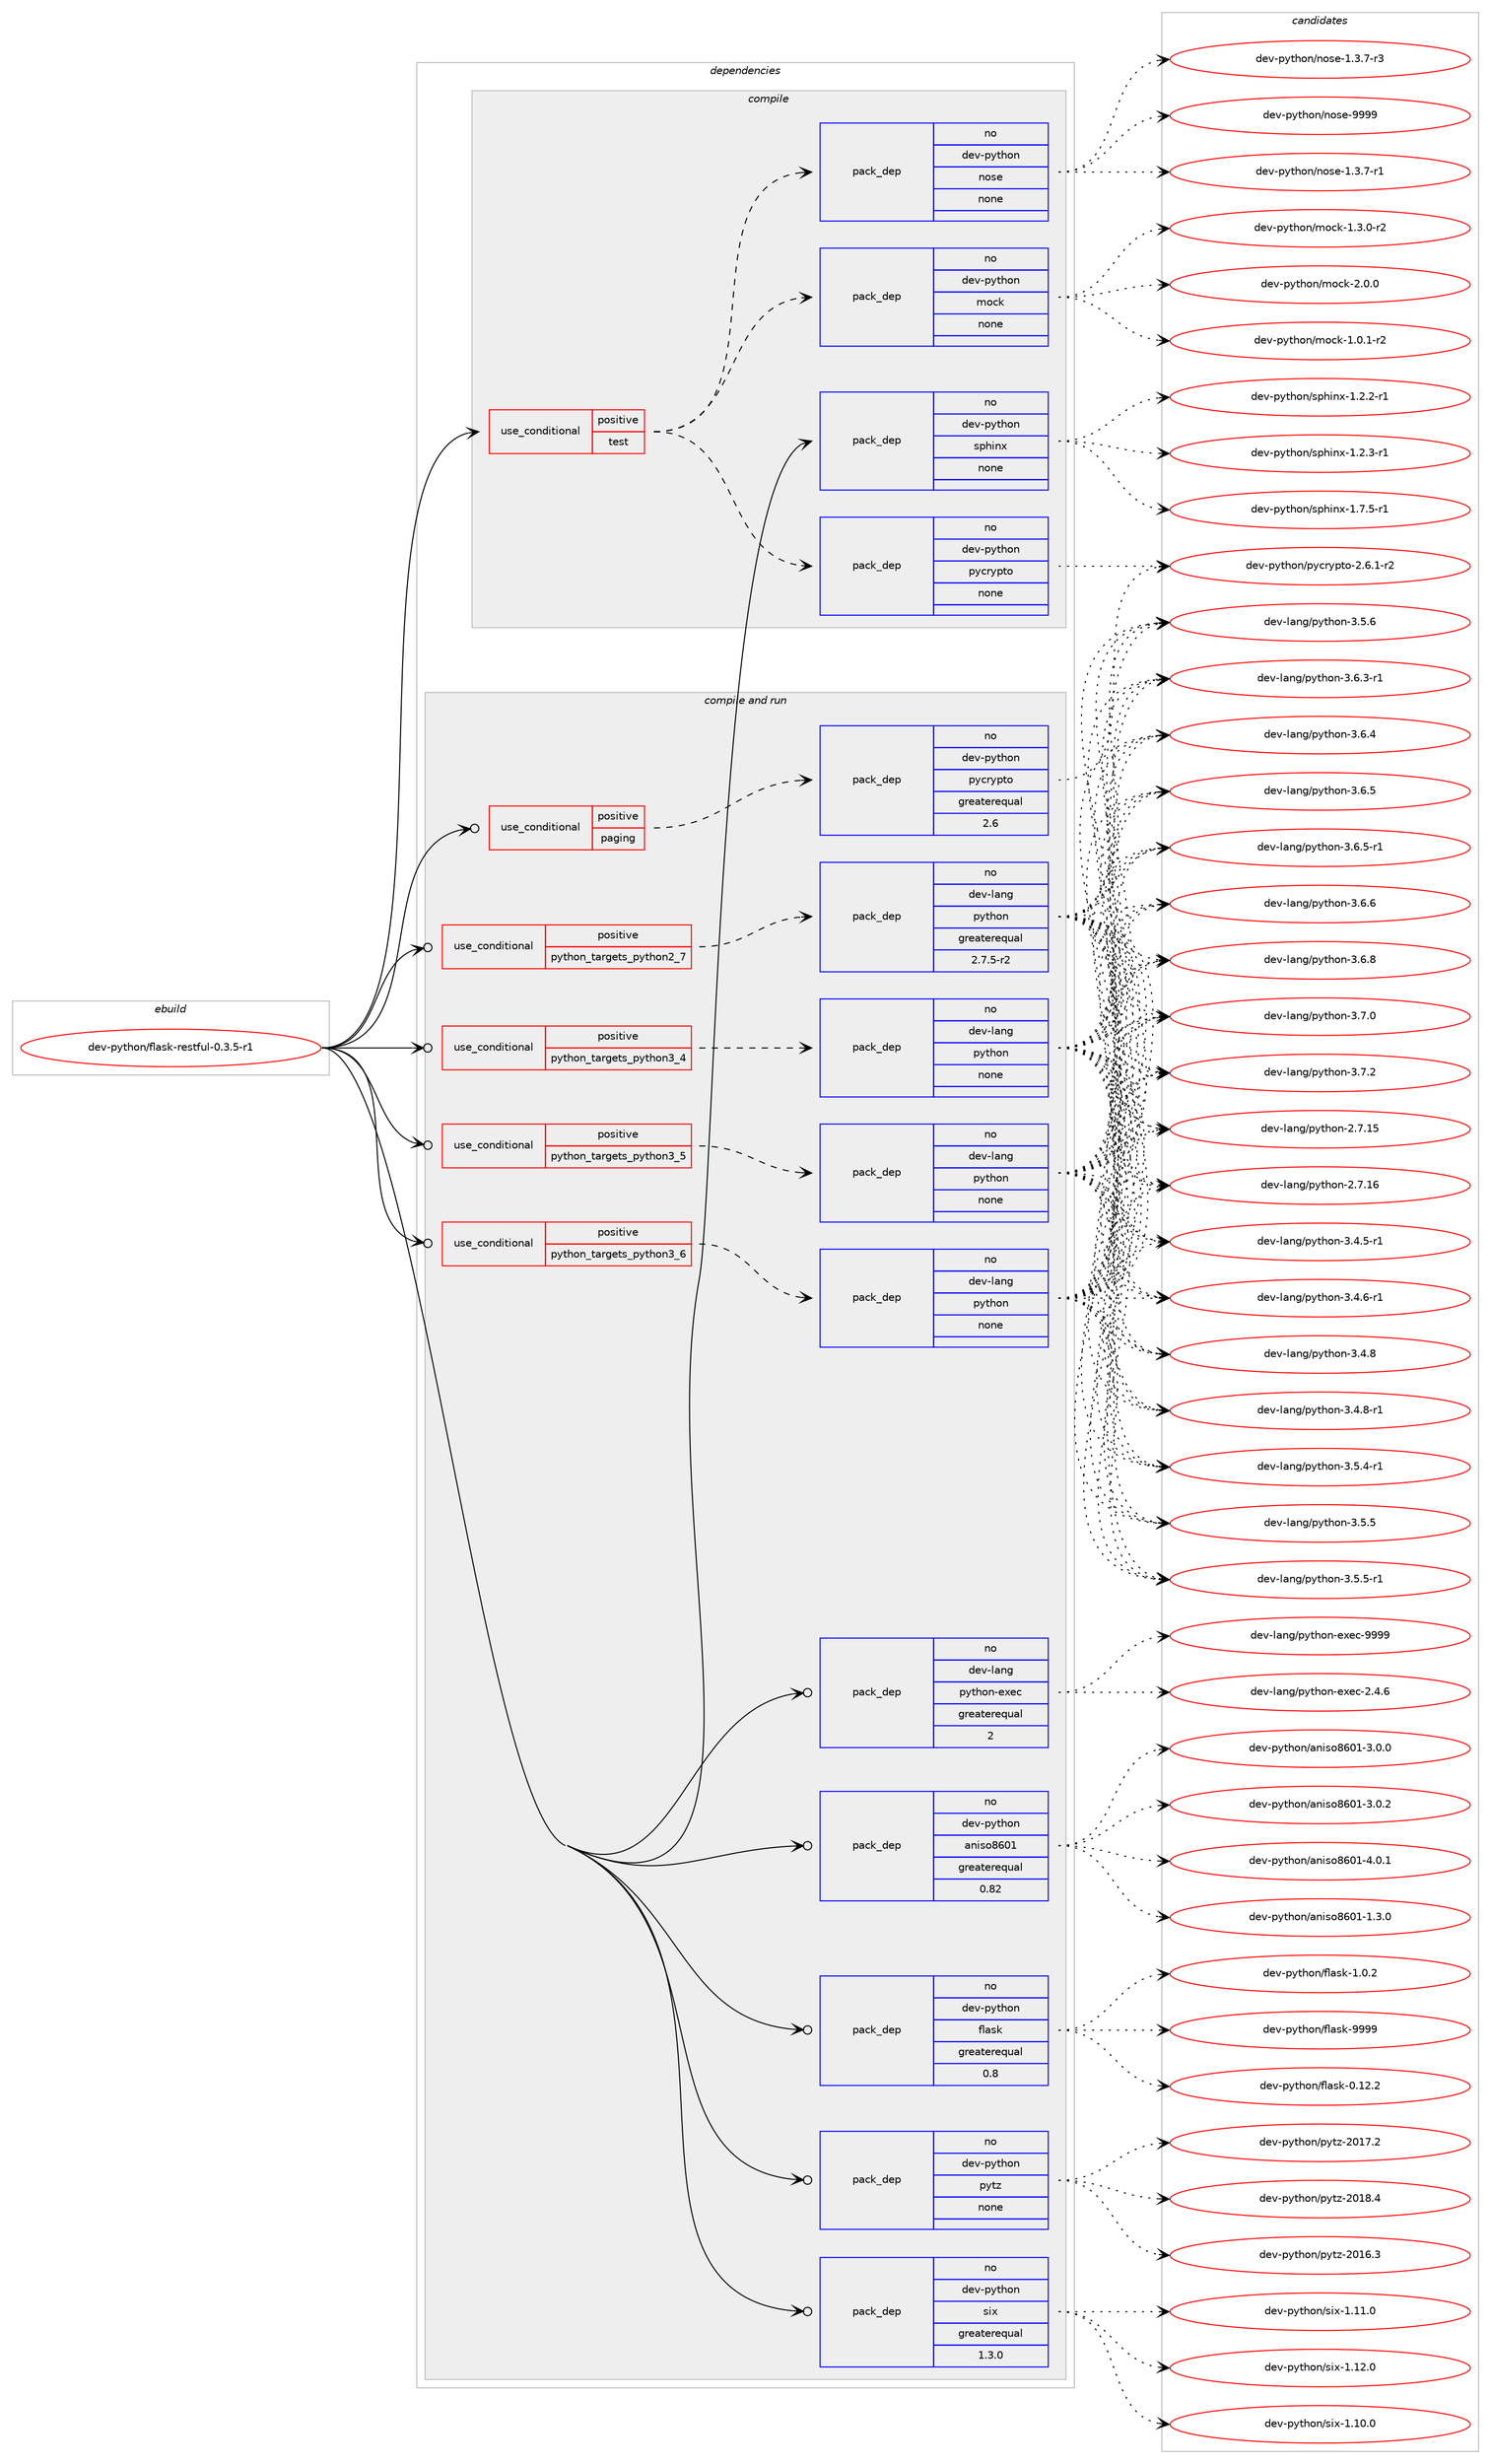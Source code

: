 digraph prolog {

# *************
# Graph options
# *************

newrank=true;
concentrate=true;
compound=true;
graph [rankdir=LR,fontname=Helvetica,fontsize=10,ranksep=1.5];#, ranksep=2.5, nodesep=0.2];
edge  [arrowhead=vee];
node  [fontname=Helvetica,fontsize=10];

# **********
# The ebuild
# **********

subgraph cluster_leftcol {
color=gray;
rank=same;
label=<<i>ebuild</i>>;
id [label="dev-python/flask-restful-0.3.5-r1", color=red, width=4, href="../dev-python/flask-restful-0.3.5-r1.svg"];
}

# ****************
# The dependencies
# ****************

subgraph cluster_midcol {
color=gray;
label=<<i>dependencies</i>>;
subgraph cluster_compile {
fillcolor="#eeeeee";
style=filled;
label=<<i>compile</i>>;
subgraph cond374498 {
dependency1409836 [label=<<TABLE BORDER="0" CELLBORDER="1" CELLSPACING="0" CELLPADDING="4"><TR><TD ROWSPAN="3" CELLPADDING="10">use_conditional</TD></TR><TR><TD>positive</TD></TR><TR><TD>test</TD></TR></TABLE>>, shape=none, color=red];
subgraph pack1012079 {
dependency1409837 [label=<<TABLE BORDER="0" CELLBORDER="1" CELLSPACING="0" CELLPADDING="4" WIDTH="220"><TR><TD ROWSPAN="6" CELLPADDING="30">pack_dep</TD></TR><TR><TD WIDTH="110">no</TD></TR><TR><TD>dev-python</TD></TR><TR><TD>mock</TD></TR><TR><TD>none</TD></TR><TR><TD></TD></TR></TABLE>>, shape=none, color=blue];
}
dependency1409836:e -> dependency1409837:w [weight=20,style="dashed",arrowhead="vee"];
subgraph pack1012080 {
dependency1409838 [label=<<TABLE BORDER="0" CELLBORDER="1" CELLSPACING="0" CELLPADDING="4" WIDTH="220"><TR><TD ROWSPAN="6" CELLPADDING="30">pack_dep</TD></TR><TR><TD WIDTH="110">no</TD></TR><TR><TD>dev-python</TD></TR><TR><TD>nose</TD></TR><TR><TD>none</TD></TR><TR><TD></TD></TR></TABLE>>, shape=none, color=blue];
}
dependency1409836:e -> dependency1409838:w [weight=20,style="dashed",arrowhead="vee"];
subgraph pack1012081 {
dependency1409839 [label=<<TABLE BORDER="0" CELLBORDER="1" CELLSPACING="0" CELLPADDING="4" WIDTH="220"><TR><TD ROWSPAN="6" CELLPADDING="30">pack_dep</TD></TR><TR><TD WIDTH="110">no</TD></TR><TR><TD>dev-python</TD></TR><TR><TD>pycrypto</TD></TR><TR><TD>none</TD></TR><TR><TD></TD></TR></TABLE>>, shape=none, color=blue];
}
dependency1409836:e -> dependency1409839:w [weight=20,style="dashed",arrowhead="vee"];
}
id:e -> dependency1409836:w [weight=20,style="solid",arrowhead="vee"];
subgraph pack1012082 {
dependency1409840 [label=<<TABLE BORDER="0" CELLBORDER="1" CELLSPACING="0" CELLPADDING="4" WIDTH="220"><TR><TD ROWSPAN="6" CELLPADDING="30">pack_dep</TD></TR><TR><TD WIDTH="110">no</TD></TR><TR><TD>dev-python</TD></TR><TR><TD>sphinx</TD></TR><TR><TD>none</TD></TR><TR><TD></TD></TR></TABLE>>, shape=none, color=blue];
}
id:e -> dependency1409840:w [weight=20,style="solid",arrowhead="vee"];
}
subgraph cluster_compileandrun {
fillcolor="#eeeeee";
style=filled;
label=<<i>compile and run</i>>;
subgraph cond374499 {
dependency1409841 [label=<<TABLE BORDER="0" CELLBORDER="1" CELLSPACING="0" CELLPADDING="4"><TR><TD ROWSPAN="3" CELLPADDING="10">use_conditional</TD></TR><TR><TD>positive</TD></TR><TR><TD>paging</TD></TR></TABLE>>, shape=none, color=red];
subgraph pack1012083 {
dependency1409842 [label=<<TABLE BORDER="0" CELLBORDER="1" CELLSPACING="0" CELLPADDING="4" WIDTH="220"><TR><TD ROWSPAN="6" CELLPADDING="30">pack_dep</TD></TR><TR><TD WIDTH="110">no</TD></TR><TR><TD>dev-python</TD></TR><TR><TD>pycrypto</TD></TR><TR><TD>greaterequal</TD></TR><TR><TD>2.6</TD></TR></TABLE>>, shape=none, color=blue];
}
dependency1409841:e -> dependency1409842:w [weight=20,style="dashed",arrowhead="vee"];
}
id:e -> dependency1409841:w [weight=20,style="solid",arrowhead="odotvee"];
subgraph cond374500 {
dependency1409843 [label=<<TABLE BORDER="0" CELLBORDER="1" CELLSPACING="0" CELLPADDING="4"><TR><TD ROWSPAN="3" CELLPADDING="10">use_conditional</TD></TR><TR><TD>positive</TD></TR><TR><TD>python_targets_python2_7</TD></TR></TABLE>>, shape=none, color=red];
subgraph pack1012084 {
dependency1409844 [label=<<TABLE BORDER="0" CELLBORDER="1" CELLSPACING="0" CELLPADDING="4" WIDTH="220"><TR><TD ROWSPAN="6" CELLPADDING="30">pack_dep</TD></TR><TR><TD WIDTH="110">no</TD></TR><TR><TD>dev-lang</TD></TR><TR><TD>python</TD></TR><TR><TD>greaterequal</TD></TR><TR><TD>2.7.5-r2</TD></TR></TABLE>>, shape=none, color=blue];
}
dependency1409843:e -> dependency1409844:w [weight=20,style="dashed",arrowhead="vee"];
}
id:e -> dependency1409843:w [weight=20,style="solid",arrowhead="odotvee"];
subgraph cond374501 {
dependency1409845 [label=<<TABLE BORDER="0" CELLBORDER="1" CELLSPACING="0" CELLPADDING="4"><TR><TD ROWSPAN="3" CELLPADDING="10">use_conditional</TD></TR><TR><TD>positive</TD></TR><TR><TD>python_targets_python3_4</TD></TR></TABLE>>, shape=none, color=red];
subgraph pack1012085 {
dependency1409846 [label=<<TABLE BORDER="0" CELLBORDER="1" CELLSPACING="0" CELLPADDING="4" WIDTH="220"><TR><TD ROWSPAN="6" CELLPADDING="30">pack_dep</TD></TR><TR><TD WIDTH="110">no</TD></TR><TR><TD>dev-lang</TD></TR><TR><TD>python</TD></TR><TR><TD>none</TD></TR><TR><TD></TD></TR></TABLE>>, shape=none, color=blue];
}
dependency1409845:e -> dependency1409846:w [weight=20,style="dashed",arrowhead="vee"];
}
id:e -> dependency1409845:w [weight=20,style="solid",arrowhead="odotvee"];
subgraph cond374502 {
dependency1409847 [label=<<TABLE BORDER="0" CELLBORDER="1" CELLSPACING="0" CELLPADDING="4"><TR><TD ROWSPAN="3" CELLPADDING="10">use_conditional</TD></TR><TR><TD>positive</TD></TR><TR><TD>python_targets_python3_5</TD></TR></TABLE>>, shape=none, color=red];
subgraph pack1012086 {
dependency1409848 [label=<<TABLE BORDER="0" CELLBORDER="1" CELLSPACING="0" CELLPADDING="4" WIDTH="220"><TR><TD ROWSPAN="6" CELLPADDING="30">pack_dep</TD></TR><TR><TD WIDTH="110">no</TD></TR><TR><TD>dev-lang</TD></TR><TR><TD>python</TD></TR><TR><TD>none</TD></TR><TR><TD></TD></TR></TABLE>>, shape=none, color=blue];
}
dependency1409847:e -> dependency1409848:w [weight=20,style="dashed",arrowhead="vee"];
}
id:e -> dependency1409847:w [weight=20,style="solid",arrowhead="odotvee"];
subgraph cond374503 {
dependency1409849 [label=<<TABLE BORDER="0" CELLBORDER="1" CELLSPACING="0" CELLPADDING="4"><TR><TD ROWSPAN="3" CELLPADDING="10">use_conditional</TD></TR><TR><TD>positive</TD></TR><TR><TD>python_targets_python3_6</TD></TR></TABLE>>, shape=none, color=red];
subgraph pack1012087 {
dependency1409850 [label=<<TABLE BORDER="0" CELLBORDER="1" CELLSPACING="0" CELLPADDING="4" WIDTH="220"><TR><TD ROWSPAN="6" CELLPADDING="30">pack_dep</TD></TR><TR><TD WIDTH="110">no</TD></TR><TR><TD>dev-lang</TD></TR><TR><TD>python</TD></TR><TR><TD>none</TD></TR><TR><TD></TD></TR></TABLE>>, shape=none, color=blue];
}
dependency1409849:e -> dependency1409850:w [weight=20,style="dashed",arrowhead="vee"];
}
id:e -> dependency1409849:w [weight=20,style="solid",arrowhead="odotvee"];
subgraph pack1012088 {
dependency1409851 [label=<<TABLE BORDER="0" CELLBORDER="1" CELLSPACING="0" CELLPADDING="4" WIDTH="220"><TR><TD ROWSPAN="6" CELLPADDING="30">pack_dep</TD></TR><TR><TD WIDTH="110">no</TD></TR><TR><TD>dev-lang</TD></TR><TR><TD>python-exec</TD></TR><TR><TD>greaterequal</TD></TR><TR><TD>2</TD></TR></TABLE>>, shape=none, color=blue];
}
id:e -> dependency1409851:w [weight=20,style="solid",arrowhead="odotvee"];
subgraph pack1012089 {
dependency1409852 [label=<<TABLE BORDER="0" CELLBORDER="1" CELLSPACING="0" CELLPADDING="4" WIDTH="220"><TR><TD ROWSPAN="6" CELLPADDING="30">pack_dep</TD></TR><TR><TD WIDTH="110">no</TD></TR><TR><TD>dev-python</TD></TR><TR><TD>aniso8601</TD></TR><TR><TD>greaterequal</TD></TR><TR><TD>0.82</TD></TR></TABLE>>, shape=none, color=blue];
}
id:e -> dependency1409852:w [weight=20,style="solid",arrowhead="odotvee"];
subgraph pack1012090 {
dependency1409853 [label=<<TABLE BORDER="0" CELLBORDER="1" CELLSPACING="0" CELLPADDING="4" WIDTH="220"><TR><TD ROWSPAN="6" CELLPADDING="30">pack_dep</TD></TR><TR><TD WIDTH="110">no</TD></TR><TR><TD>dev-python</TD></TR><TR><TD>flask</TD></TR><TR><TD>greaterequal</TD></TR><TR><TD>0.8</TD></TR></TABLE>>, shape=none, color=blue];
}
id:e -> dependency1409853:w [weight=20,style="solid",arrowhead="odotvee"];
subgraph pack1012091 {
dependency1409854 [label=<<TABLE BORDER="0" CELLBORDER="1" CELLSPACING="0" CELLPADDING="4" WIDTH="220"><TR><TD ROWSPAN="6" CELLPADDING="30">pack_dep</TD></TR><TR><TD WIDTH="110">no</TD></TR><TR><TD>dev-python</TD></TR><TR><TD>pytz</TD></TR><TR><TD>none</TD></TR><TR><TD></TD></TR></TABLE>>, shape=none, color=blue];
}
id:e -> dependency1409854:w [weight=20,style="solid",arrowhead="odotvee"];
subgraph pack1012092 {
dependency1409855 [label=<<TABLE BORDER="0" CELLBORDER="1" CELLSPACING="0" CELLPADDING="4" WIDTH="220"><TR><TD ROWSPAN="6" CELLPADDING="30">pack_dep</TD></TR><TR><TD WIDTH="110">no</TD></TR><TR><TD>dev-python</TD></TR><TR><TD>six</TD></TR><TR><TD>greaterequal</TD></TR><TR><TD>1.3.0</TD></TR></TABLE>>, shape=none, color=blue];
}
id:e -> dependency1409855:w [weight=20,style="solid",arrowhead="odotvee"];
}
subgraph cluster_run {
fillcolor="#eeeeee";
style=filled;
label=<<i>run</i>>;
}
}

# **************
# The candidates
# **************

subgraph cluster_choices {
rank=same;
color=gray;
label=<<i>candidates</i>>;

subgraph choice1012079 {
color=black;
nodesep=1;
choice1001011184511212111610411111047109111991074549464846494511450 [label="dev-python/mock-1.0.1-r2", color=red, width=4,href="../dev-python/mock-1.0.1-r2.svg"];
choice1001011184511212111610411111047109111991074549465146484511450 [label="dev-python/mock-1.3.0-r2", color=red, width=4,href="../dev-python/mock-1.3.0-r2.svg"];
choice100101118451121211161041111104710911199107455046484648 [label="dev-python/mock-2.0.0", color=red, width=4,href="../dev-python/mock-2.0.0.svg"];
dependency1409837:e -> choice1001011184511212111610411111047109111991074549464846494511450:w [style=dotted,weight="100"];
dependency1409837:e -> choice1001011184511212111610411111047109111991074549465146484511450:w [style=dotted,weight="100"];
dependency1409837:e -> choice100101118451121211161041111104710911199107455046484648:w [style=dotted,weight="100"];
}
subgraph choice1012080 {
color=black;
nodesep=1;
choice10010111845112121116104111110471101111151014549465146554511449 [label="dev-python/nose-1.3.7-r1", color=red, width=4,href="../dev-python/nose-1.3.7-r1.svg"];
choice10010111845112121116104111110471101111151014549465146554511451 [label="dev-python/nose-1.3.7-r3", color=red, width=4,href="../dev-python/nose-1.3.7-r3.svg"];
choice10010111845112121116104111110471101111151014557575757 [label="dev-python/nose-9999", color=red, width=4,href="../dev-python/nose-9999.svg"];
dependency1409838:e -> choice10010111845112121116104111110471101111151014549465146554511449:w [style=dotted,weight="100"];
dependency1409838:e -> choice10010111845112121116104111110471101111151014549465146554511451:w [style=dotted,weight="100"];
dependency1409838:e -> choice10010111845112121116104111110471101111151014557575757:w [style=dotted,weight="100"];
}
subgraph choice1012081 {
color=black;
nodesep=1;
choice1001011184511212111610411111047112121991141211121161114550465446494511450 [label="dev-python/pycrypto-2.6.1-r2", color=red, width=4,href="../dev-python/pycrypto-2.6.1-r2.svg"];
dependency1409839:e -> choice1001011184511212111610411111047112121991141211121161114550465446494511450:w [style=dotted,weight="100"];
}
subgraph choice1012082 {
color=black;
nodesep=1;
choice10010111845112121116104111110471151121041051101204549465046504511449 [label="dev-python/sphinx-1.2.2-r1", color=red, width=4,href="../dev-python/sphinx-1.2.2-r1.svg"];
choice10010111845112121116104111110471151121041051101204549465046514511449 [label="dev-python/sphinx-1.2.3-r1", color=red, width=4,href="../dev-python/sphinx-1.2.3-r1.svg"];
choice10010111845112121116104111110471151121041051101204549465546534511449 [label="dev-python/sphinx-1.7.5-r1", color=red, width=4,href="../dev-python/sphinx-1.7.5-r1.svg"];
dependency1409840:e -> choice10010111845112121116104111110471151121041051101204549465046504511449:w [style=dotted,weight="100"];
dependency1409840:e -> choice10010111845112121116104111110471151121041051101204549465046514511449:w [style=dotted,weight="100"];
dependency1409840:e -> choice10010111845112121116104111110471151121041051101204549465546534511449:w [style=dotted,weight="100"];
}
subgraph choice1012083 {
color=black;
nodesep=1;
choice1001011184511212111610411111047112121991141211121161114550465446494511450 [label="dev-python/pycrypto-2.6.1-r2", color=red, width=4,href="../dev-python/pycrypto-2.6.1-r2.svg"];
dependency1409842:e -> choice1001011184511212111610411111047112121991141211121161114550465446494511450:w [style=dotted,weight="100"];
}
subgraph choice1012084 {
color=black;
nodesep=1;
choice10010111845108971101034711212111610411111045504655464953 [label="dev-lang/python-2.7.15", color=red, width=4,href="../dev-lang/python-2.7.15.svg"];
choice10010111845108971101034711212111610411111045504655464954 [label="dev-lang/python-2.7.16", color=red, width=4,href="../dev-lang/python-2.7.16.svg"];
choice1001011184510897110103471121211161041111104551465246534511449 [label="dev-lang/python-3.4.5-r1", color=red, width=4,href="../dev-lang/python-3.4.5-r1.svg"];
choice1001011184510897110103471121211161041111104551465246544511449 [label="dev-lang/python-3.4.6-r1", color=red, width=4,href="../dev-lang/python-3.4.6-r1.svg"];
choice100101118451089711010347112121116104111110455146524656 [label="dev-lang/python-3.4.8", color=red, width=4,href="../dev-lang/python-3.4.8.svg"];
choice1001011184510897110103471121211161041111104551465246564511449 [label="dev-lang/python-3.4.8-r1", color=red, width=4,href="../dev-lang/python-3.4.8-r1.svg"];
choice1001011184510897110103471121211161041111104551465346524511449 [label="dev-lang/python-3.5.4-r1", color=red, width=4,href="../dev-lang/python-3.5.4-r1.svg"];
choice100101118451089711010347112121116104111110455146534653 [label="dev-lang/python-3.5.5", color=red, width=4,href="../dev-lang/python-3.5.5.svg"];
choice1001011184510897110103471121211161041111104551465346534511449 [label="dev-lang/python-3.5.5-r1", color=red, width=4,href="../dev-lang/python-3.5.5-r1.svg"];
choice100101118451089711010347112121116104111110455146534654 [label="dev-lang/python-3.5.6", color=red, width=4,href="../dev-lang/python-3.5.6.svg"];
choice1001011184510897110103471121211161041111104551465446514511449 [label="dev-lang/python-3.6.3-r1", color=red, width=4,href="../dev-lang/python-3.6.3-r1.svg"];
choice100101118451089711010347112121116104111110455146544652 [label="dev-lang/python-3.6.4", color=red, width=4,href="../dev-lang/python-3.6.4.svg"];
choice100101118451089711010347112121116104111110455146544653 [label="dev-lang/python-3.6.5", color=red, width=4,href="../dev-lang/python-3.6.5.svg"];
choice1001011184510897110103471121211161041111104551465446534511449 [label="dev-lang/python-3.6.5-r1", color=red, width=4,href="../dev-lang/python-3.6.5-r1.svg"];
choice100101118451089711010347112121116104111110455146544654 [label="dev-lang/python-3.6.6", color=red, width=4,href="../dev-lang/python-3.6.6.svg"];
choice100101118451089711010347112121116104111110455146544656 [label="dev-lang/python-3.6.8", color=red, width=4,href="../dev-lang/python-3.6.8.svg"];
choice100101118451089711010347112121116104111110455146554648 [label="dev-lang/python-3.7.0", color=red, width=4,href="../dev-lang/python-3.7.0.svg"];
choice100101118451089711010347112121116104111110455146554650 [label="dev-lang/python-3.7.2", color=red, width=4,href="../dev-lang/python-3.7.2.svg"];
dependency1409844:e -> choice10010111845108971101034711212111610411111045504655464953:w [style=dotted,weight="100"];
dependency1409844:e -> choice10010111845108971101034711212111610411111045504655464954:w [style=dotted,weight="100"];
dependency1409844:e -> choice1001011184510897110103471121211161041111104551465246534511449:w [style=dotted,weight="100"];
dependency1409844:e -> choice1001011184510897110103471121211161041111104551465246544511449:w [style=dotted,weight="100"];
dependency1409844:e -> choice100101118451089711010347112121116104111110455146524656:w [style=dotted,weight="100"];
dependency1409844:e -> choice1001011184510897110103471121211161041111104551465246564511449:w [style=dotted,weight="100"];
dependency1409844:e -> choice1001011184510897110103471121211161041111104551465346524511449:w [style=dotted,weight="100"];
dependency1409844:e -> choice100101118451089711010347112121116104111110455146534653:w [style=dotted,weight="100"];
dependency1409844:e -> choice1001011184510897110103471121211161041111104551465346534511449:w [style=dotted,weight="100"];
dependency1409844:e -> choice100101118451089711010347112121116104111110455146534654:w [style=dotted,weight="100"];
dependency1409844:e -> choice1001011184510897110103471121211161041111104551465446514511449:w [style=dotted,weight="100"];
dependency1409844:e -> choice100101118451089711010347112121116104111110455146544652:w [style=dotted,weight="100"];
dependency1409844:e -> choice100101118451089711010347112121116104111110455146544653:w [style=dotted,weight="100"];
dependency1409844:e -> choice1001011184510897110103471121211161041111104551465446534511449:w [style=dotted,weight="100"];
dependency1409844:e -> choice100101118451089711010347112121116104111110455146544654:w [style=dotted,weight="100"];
dependency1409844:e -> choice100101118451089711010347112121116104111110455146544656:w [style=dotted,weight="100"];
dependency1409844:e -> choice100101118451089711010347112121116104111110455146554648:w [style=dotted,weight="100"];
dependency1409844:e -> choice100101118451089711010347112121116104111110455146554650:w [style=dotted,weight="100"];
}
subgraph choice1012085 {
color=black;
nodesep=1;
choice10010111845108971101034711212111610411111045504655464953 [label="dev-lang/python-2.7.15", color=red, width=4,href="../dev-lang/python-2.7.15.svg"];
choice10010111845108971101034711212111610411111045504655464954 [label="dev-lang/python-2.7.16", color=red, width=4,href="../dev-lang/python-2.7.16.svg"];
choice1001011184510897110103471121211161041111104551465246534511449 [label="dev-lang/python-3.4.5-r1", color=red, width=4,href="../dev-lang/python-3.4.5-r1.svg"];
choice1001011184510897110103471121211161041111104551465246544511449 [label="dev-lang/python-3.4.6-r1", color=red, width=4,href="../dev-lang/python-3.4.6-r1.svg"];
choice100101118451089711010347112121116104111110455146524656 [label="dev-lang/python-3.4.8", color=red, width=4,href="../dev-lang/python-3.4.8.svg"];
choice1001011184510897110103471121211161041111104551465246564511449 [label="dev-lang/python-3.4.8-r1", color=red, width=4,href="../dev-lang/python-3.4.8-r1.svg"];
choice1001011184510897110103471121211161041111104551465346524511449 [label="dev-lang/python-3.5.4-r1", color=red, width=4,href="../dev-lang/python-3.5.4-r1.svg"];
choice100101118451089711010347112121116104111110455146534653 [label="dev-lang/python-3.5.5", color=red, width=4,href="../dev-lang/python-3.5.5.svg"];
choice1001011184510897110103471121211161041111104551465346534511449 [label="dev-lang/python-3.5.5-r1", color=red, width=4,href="../dev-lang/python-3.5.5-r1.svg"];
choice100101118451089711010347112121116104111110455146534654 [label="dev-lang/python-3.5.6", color=red, width=4,href="../dev-lang/python-3.5.6.svg"];
choice1001011184510897110103471121211161041111104551465446514511449 [label="dev-lang/python-3.6.3-r1", color=red, width=4,href="../dev-lang/python-3.6.3-r1.svg"];
choice100101118451089711010347112121116104111110455146544652 [label="dev-lang/python-3.6.4", color=red, width=4,href="../dev-lang/python-3.6.4.svg"];
choice100101118451089711010347112121116104111110455146544653 [label="dev-lang/python-3.6.5", color=red, width=4,href="../dev-lang/python-3.6.5.svg"];
choice1001011184510897110103471121211161041111104551465446534511449 [label="dev-lang/python-3.6.5-r1", color=red, width=4,href="../dev-lang/python-3.6.5-r1.svg"];
choice100101118451089711010347112121116104111110455146544654 [label="dev-lang/python-3.6.6", color=red, width=4,href="../dev-lang/python-3.6.6.svg"];
choice100101118451089711010347112121116104111110455146544656 [label="dev-lang/python-3.6.8", color=red, width=4,href="../dev-lang/python-3.6.8.svg"];
choice100101118451089711010347112121116104111110455146554648 [label="dev-lang/python-3.7.0", color=red, width=4,href="../dev-lang/python-3.7.0.svg"];
choice100101118451089711010347112121116104111110455146554650 [label="dev-lang/python-3.7.2", color=red, width=4,href="../dev-lang/python-3.7.2.svg"];
dependency1409846:e -> choice10010111845108971101034711212111610411111045504655464953:w [style=dotted,weight="100"];
dependency1409846:e -> choice10010111845108971101034711212111610411111045504655464954:w [style=dotted,weight="100"];
dependency1409846:e -> choice1001011184510897110103471121211161041111104551465246534511449:w [style=dotted,weight="100"];
dependency1409846:e -> choice1001011184510897110103471121211161041111104551465246544511449:w [style=dotted,weight="100"];
dependency1409846:e -> choice100101118451089711010347112121116104111110455146524656:w [style=dotted,weight="100"];
dependency1409846:e -> choice1001011184510897110103471121211161041111104551465246564511449:w [style=dotted,weight="100"];
dependency1409846:e -> choice1001011184510897110103471121211161041111104551465346524511449:w [style=dotted,weight="100"];
dependency1409846:e -> choice100101118451089711010347112121116104111110455146534653:w [style=dotted,weight="100"];
dependency1409846:e -> choice1001011184510897110103471121211161041111104551465346534511449:w [style=dotted,weight="100"];
dependency1409846:e -> choice100101118451089711010347112121116104111110455146534654:w [style=dotted,weight="100"];
dependency1409846:e -> choice1001011184510897110103471121211161041111104551465446514511449:w [style=dotted,weight="100"];
dependency1409846:e -> choice100101118451089711010347112121116104111110455146544652:w [style=dotted,weight="100"];
dependency1409846:e -> choice100101118451089711010347112121116104111110455146544653:w [style=dotted,weight="100"];
dependency1409846:e -> choice1001011184510897110103471121211161041111104551465446534511449:w [style=dotted,weight="100"];
dependency1409846:e -> choice100101118451089711010347112121116104111110455146544654:w [style=dotted,weight="100"];
dependency1409846:e -> choice100101118451089711010347112121116104111110455146544656:w [style=dotted,weight="100"];
dependency1409846:e -> choice100101118451089711010347112121116104111110455146554648:w [style=dotted,weight="100"];
dependency1409846:e -> choice100101118451089711010347112121116104111110455146554650:w [style=dotted,weight="100"];
}
subgraph choice1012086 {
color=black;
nodesep=1;
choice10010111845108971101034711212111610411111045504655464953 [label="dev-lang/python-2.7.15", color=red, width=4,href="../dev-lang/python-2.7.15.svg"];
choice10010111845108971101034711212111610411111045504655464954 [label="dev-lang/python-2.7.16", color=red, width=4,href="../dev-lang/python-2.7.16.svg"];
choice1001011184510897110103471121211161041111104551465246534511449 [label="dev-lang/python-3.4.5-r1", color=red, width=4,href="../dev-lang/python-3.4.5-r1.svg"];
choice1001011184510897110103471121211161041111104551465246544511449 [label="dev-lang/python-3.4.6-r1", color=red, width=4,href="../dev-lang/python-3.4.6-r1.svg"];
choice100101118451089711010347112121116104111110455146524656 [label="dev-lang/python-3.4.8", color=red, width=4,href="../dev-lang/python-3.4.8.svg"];
choice1001011184510897110103471121211161041111104551465246564511449 [label="dev-lang/python-3.4.8-r1", color=red, width=4,href="../dev-lang/python-3.4.8-r1.svg"];
choice1001011184510897110103471121211161041111104551465346524511449 [label="dev-lang/python-3.5.4-r1", color=red, width=4,href="../dev-lang/python-3.5.4-r1.svg"];
choice100101118451089711010347112121116104111110455146534653 [label="dev-lang/python-3.5.5", color=red, width=4,href="../dev-lang/python-3.5.5.svg"];
choice1001011184510897110103471121211161041111104551465346534511449 [label="dev-lang/python-3.5.5-r1", color=red, width=4,href="../dev-lang/python-3.5.5-r1.svg"];
choice100101118451089711010347112121116104111110455146534654 [label="dev-lang/python-3.5.6", color=red, width=4,href="../dev-lang/python-3.5.6.svg"];
choice1001011184510897110103471121211161041111104551465446514511449 [label="dev-lang/python-3.6.3-r1", color=red, width=4,href="../dev-lang/python-3.6.3-r1.svg"];
choice100101118451089711010347112121116104111110455146544652 [label="dev-lang/python-3.6.4", color=red, width=4,href="../dev-lang/python-3.6.4.svg"];
choice100101118451089711010347112121116104111110455146544653 [label="dev-lang/python-3.6.5", color=red, width=4,href="../dev-lang/python-3.6.5.svg"];
choice1001011184510897110103471121211161041111104551465446534511449 [label="dev-lang/python-3.6.5-r1", color=red, width=4,href="../dev-lang/python-3.6.5-r1.svg"];
choice100101118451089711010347112121116104111110455146544654 [label="dev-lang/python-3.6.6", color=red, width=4,href="../dev-lang/python-3.6.6.svg"];
choice100101118451089711010347112121116104111110455146544656 [label="dev-lang/python-3.6.8", color=red, width=4,href="../dev-lang/python-3.6.8.svg"];
choice100101118451089711010347112121116104111110455146554648 [label="dev-lang/python-3.7.0", color=red, width=4,href="../dev-lang/python-3.7.0.svg"];
choice100101118451089711010347112121116104111110455146554650 [label="dev-lang/python-3.7.2", color=red, width=4,href="../dev-lang/python-3.7.2.svg"];
dependency1409848:e -> choice10010111845108971101034711212111610411111045504655464953:w [style=dotted,weight="100"];
dependency1409848:e -> choice10010111845108971101034711212111610411111045504655464954:w [style=dotted,weight="100"];
dependency1409848:e -> choice1001011184510897110103471121211161041111104551465246534511449:w [style=dotted,weight="100"];
dependency1409848:e -> choice1001011184510897110103471121211161041111104551465246544511449:w [style=dotted,weight="100"];
dependency1409848:e -> choice100101118451089711010347112121116104111110455146524656:w [style=dotted,weight="100"];
dependency1409848:e -> choice1001011184510897110103471121211161041111104551465246564511449:w [style=dotted,weight="100"];
dependency1409848:e -> choice1001011184510897110103471121211161041111104551465346524511449:w [style=dotted,weight="100"];
dependency1409848:e -> choice100101118451089711010347112121116104111110455146534653:w [style=dotted,weight="100"];
dependency1409848:e -> choice1001011184510897110103471121211161041111104551465346534511449:w [style=dotted,weight="100"];
dependency1409848:e -> choice100101118451089711010347112121116104111110455146534654:w [style=dotted,weight="100"];
dependency1409848:e -> choice1001011184510897110103471121211161041111104551465446514511449:w [style=dotted,weight="100"];
dependency1409848:e -> choice100101118451089711010347112121116104111110455146544652:w [style=dotted,weight="100"];
dependency1409848:e -> choice100101118451089711010347112121116104111110455146544653:w [style=dotted,weight="100"];
dependency1409848:e -> choice1001011184510897110103471121211161041111104551465446534511449:w [style=dotted,weight="100"];
dependency1409848:e -> choice100101118451089711010347112121116104111110455146544654:w [style=dotted,weight="100"];
dependency1409848:e -> choice100101118451089711010347112121116104111110455146544656:w [style=dotted,weight="100"];
dependency1409848:e -> choice100101118451089711010347112121116104111110455146554648:w [style=dotted,weight="100"];
dependency1409848:e -> choice100101118451089711010347112121116104111110455146554650:w [style=dotted,weight="100"];
}
subgraph choice1012087 {
color=black;
nodesep=1;
choice10010111845108971101034711212111610411111045504655464953 [label="dev-lang/python-2.7.15", color=red, width=4,href="../dev-lang/python-2.7.15.svg"];
choice10010111845108971101034711212111610411111045504655464954 [label="dev-lang/python-2.7.16", color=red, width=4,href="../dev-lang/python-2.7.16.svg"];
choice1001011184510897110103471121211161041111104551465246534511449 [label="dev-lang/python-3.4.5-r1", color=red, width=4,href="../dev-lang/python-3.4.5-r1.svg"];
choice1001011184510897110103471121211161041111104551465246544511449 [label="dev-lang/python-3.4.6-r1", color=red, width=4,href="../dev-lang/python-3.4.6-r1.svg"];
choice100101118451089711010347112121116104111110455146524656 [label="dev-lang/python-3.4.8", color=red, width=4,href="../dev-lang/python-3.4.8.svg"];
choice1001011184510897110103471121211161041111104551465246564511449 [label="dev-lang/python-3.4.8-r1", color=red, width=4,href="../dev-lang/python-3.4.8-r1.svg"];
choice1001011184510897110103471121211161041111104551465346524511449 [label="dev-lang/python-3.5.4-r1", color=red, width=4,href="../dev-lang/python-3.5.4-r1.svg"];
choice100101118451089711010347112121116104111110455146534653 [label="dev-lang/python-3.5.5", color=red, width=4,href="../dev-lang/python-3.5.5.svg"];
choice1001011184510897110103471121211161041111104551465346534511449 [label="dev-lang/python-3.5.5-r1", color=red, width=4,href="../dev-lang/python-3.5.5-r1.svg"];
choice100101118451089711010347112121116104111110455146534654 [label="dev-lang/python-3.5.6", color=red, width=4,href="../dev-lang/python-3.5.6.svg"];
choice1001011184510897110103471121211161041111104551465446514511449 [label="dev-lang/python-3.6.3-r1", color=red, width=4,href="../dev-lang/python-3.6.3-r1.svg"];
choice100101118451089711010347112121116104111110455146544652 [label="dev-lang/python-3.6.4", color=red, width=4,href="../dev-lang/python-3.6.4.svg"];
choice100101118451089711010347112121116104111110455146544653 [label="dev-lang/python-3.6.5", color=red, width=4,href="../dev-lang/python-3.6.5.svg"];
choice1001011184510897110103471121211161041111104551465446534511449 [label="dev-lang/python-3.6.5-r1", color=red, width=4,href="../dev-lang/python-3.6.5-r1.svg"];
choice100101118451089711010347112121116104111110455146544654 [label="dev-lang/python-3.6.6", color=red, width=4,href="../dev-lang/python-3.6.6.svg"];
choice100101118451089711010347112121116104111110455146544656 [label="dev-lang/python-3.6.8", color=red, width=4,href="../dev-lang/python-3.6.8.svg"];
choice100101118451089711010347112121116104111110455146554648 [label="dev-lang/python-3.7.0", color=red, width=4,href="../dev-lang/python-3.7.0.svg"];
choice100101118451089711010347112121116104111110455146554650 [label="dev-lang/python-3.7.2", color=red, width=4,href="../dev-lang/python-3.7.2.svg"];
dependency1409850:e -> choice10010111845108971101034711212111610411111045504655464953:w [style=dotted,weight="100"];
dependency1409850:e -> choice10010111845108971101034711212111610411111045504655464954:w [style=dotted,weight="100"];
dependency1409850:e -> choice1001011184510897110103471121211161041111104551465246534511449:w [style=dotted,weight="100"];
dependency1409850:e -> choice1001011184510897110103471121211161041111104551465246544511449:w [style=dotted,weight="100"];
dependency1409850:e -> choice100101118451089711010347112121116104111110455146524656:w [style=dotted,weight="100"];
dependency1409850:e -> choice1001011184510897110103471121211161041111104551465246564511449:w [style=dotted,weight="100"];
dependency1409850:e -> choice1001011184510897110103471121211161041111104551465346524511449:w [style=dotted,weight="100"];
dependency1409850:e -> choice100101118451089711010347112121116104111110455146534653:w [style=dotted,weight="100"];
dependency1409850:e -> choice1001011184510897110103471121211161041111104551465346534511449:w [style=dotted,weight="100"];
dependency1409850:e -> choice100101118451089711010347112121116104111110455146534654:w [style=dotted,weight="100"];
dependency1409850:e -> choice1001011184510897110103471121211161041111104551465446514511449:w [style=dotted,weight="100"];
dependency1409850:e -> choice100101118451089711010347112121116104111110455146544652:w [style=dotted,weight="100"];
dependency1409850:e -> choice100101118451089711010347112121116104111110455146544653:w [style=dotted,weight="100"];
dependency1409850:e -> choice1001011184510897110103471121211161041111104551465446534511449:w [style=dotted,weight="100"];
dependency1409850:e -> choice100101118451089711010347112121116104111110455146544654:w [style=dotted,weight="100"];
dependency1409850:e -> choice100101118451089711010347112121116104111110455146544656:w [style=dotted,weight="100"];
dependency1409850:e -> choice100101118451089711010347112121116104111110455146554648:w [style=dotted,weight="100"];
dependency1409850:e -> choice100101118451089711010347112121116104111110455146554650:w [style=dotted,weight="100"];
}
subgraph choice1012088 {
color=black;
nodesep=1;
choice1001011184510897110103471121211161041111104510112010199455046524654 [label="dev-lang/python-exec-2.4.6", color=red, width=4,href="../dev-lang/python-exec-2.4.6.svg"];
choice10010111845108971101034711212111610411111045101120101994557575757 [label="dev-lang/python-exec-9999", color=red, width=4,href="../dev-lang/python-exec-9999.svg"];
dependency1409851:e -> choice1001011184510897110103471121211161041111104510112010199455046524654:w [style=dotted,weight="100"];
dependency1409851:e -> choice10010111845108971101034711212111610411111045101120101994557575757:w [style=dotted,weight="100"];
}
subgraph choice1012089 {
color=black;
nodesep=1;
choice10010111845112121116104111110479711010511511156544849454946514648 [label="dev-python/aniso8601-1.3.0", color=red, width=4,href="../dev-python/aniso8601-1.3.0.svg"];
choice10010111845112121116104111110479711010511511156544849455146484648 [label="dev-python/aniso8601-3.0.0", color=red, width=4,href="../dev-python/aniso8601-3.0.0.svg"];
choice10010111845112121116104111110479711010511511156544849455146484650 [label="dev-python/aniso8601-3.0.2", color=red, width=4,href="../dev-python/aniso8601-3.0.2.svg"];
choice10010111845112121116104111110479711010511511156544849455246484649 [label="dev-python/aniso8601-4.0.1", color=red, width=4,href="../dev-python/aniso8601-4.0.1.svg"];
dependency1409852:e -> choice10010111845112121116104111110479711010511511156544849454946514648:w [style=dotted,weight="100"];
dependency1409852:e -> choice10010111845112121116104111110479711010511511156544849455146484648:w [style=dotted,weight="100"];
dependency1409852:e -> choice10010111845112121116104111110479711010511511156544849455146484650:w [style=dotted,weight="100"];
dependency1409852:e -> choice10010111845112121116104111110479711010511511156544849455246484649:w [style=dotted,weight="100"];
}
subgraph choice1012090 {
color=black;
nodesep=1;
choice10010111845112121116104111110471021089711510745484649504650 [label="dev-python/flask-0.12.2", color=red, width=4,href="../dev-python/flask-0.12.2.svg"];
choice100101118451121211161041111104710210897115107454946484650 [label="dev-python/flask-1.0.2", color=red, width=4,href="../dev-python/flask-1.0.2.svg"];
choice1001011184511212111610411111047102108971151074557575757 [label="dev-python/flask-9999", color=red, width=4,href="../dev-python/flask-9999.svg"];
dependency1409853:e -> choice10010111845112121116104111110471021089711510745484649504650:w [style=dotted,weight="100"];
dependency1409853:e -> choice100101118451121211161041111104710210897115107454946484650:w [style=dotted,weight="100"];
dependency1409853:e -> choice1001011184511212111610411111047102108971151074557575757:w [style=dotted,weight="100"];
}
subgraph choice1012091 {
color=black;
nodesep=1;
choice100101118451121211161041111104711212111612245504849544651 [label="dev-python/pytz-2016.3", color=red, width=4,href="../dev-python/pytz-2016.3.svg"];
choice100101118451121211161041111104711212111612245504849554650 [label="dev-python/pytz-2017.2", color=red, width=4,href="../dev-python/pytz-2017.2.svg"];
choice100101118451121211161041111104711212111612245504849564652 [label="dev-python/pytz-2018.4", color=red, width=4,href="../dev-python/pytz-2018.4.svg"];
dependency1409854:e -> choice100101118451121211161041111104711212111612245504849544651:w [style=dotted,weight="100"];
dependency1409854:e -> choice100101118451121211161041111104711212111612245504849554650:w [style=dotted,weight="100"];
dependency1409854:e -> choice100101118451121211161041111104711212111612245504849564652:w [style=dotted,weight="100"];
}
subgraph choice1012092 {
color=black;
nodesep=1;
choice100101118451121211161041111104711510512045494649484648 [label="dev-python/six-1.10.0", color=red, width=4,href="../dev-python/six-1.10.0.svg"];
choice100101118451121211161041111104711510512045494649494648 [label="dev-python/six-1.11.0", color=red, width=4,href="../dev-python/six-1.11.0.svg"];
choice100101118451121211161041111104711510512045494649504648 [label="dev-python/six-1.12.0", color=red, width=4,href="../dev-python/six-1.12.0.svg"];
dependency1409855:e -> choice100101118451121211161041111104711510512045494649484648:w [style=dotted,weight="100"];
dependency1409855:e -> choice100101118451121211161041111104711510512045494649494648:w [style=dotted,weight="100"];
dependency1409855:e -> choice100101118451121211161041111104711510512045494649504648:w [style=dotted,weight="100"];
}
}

}

